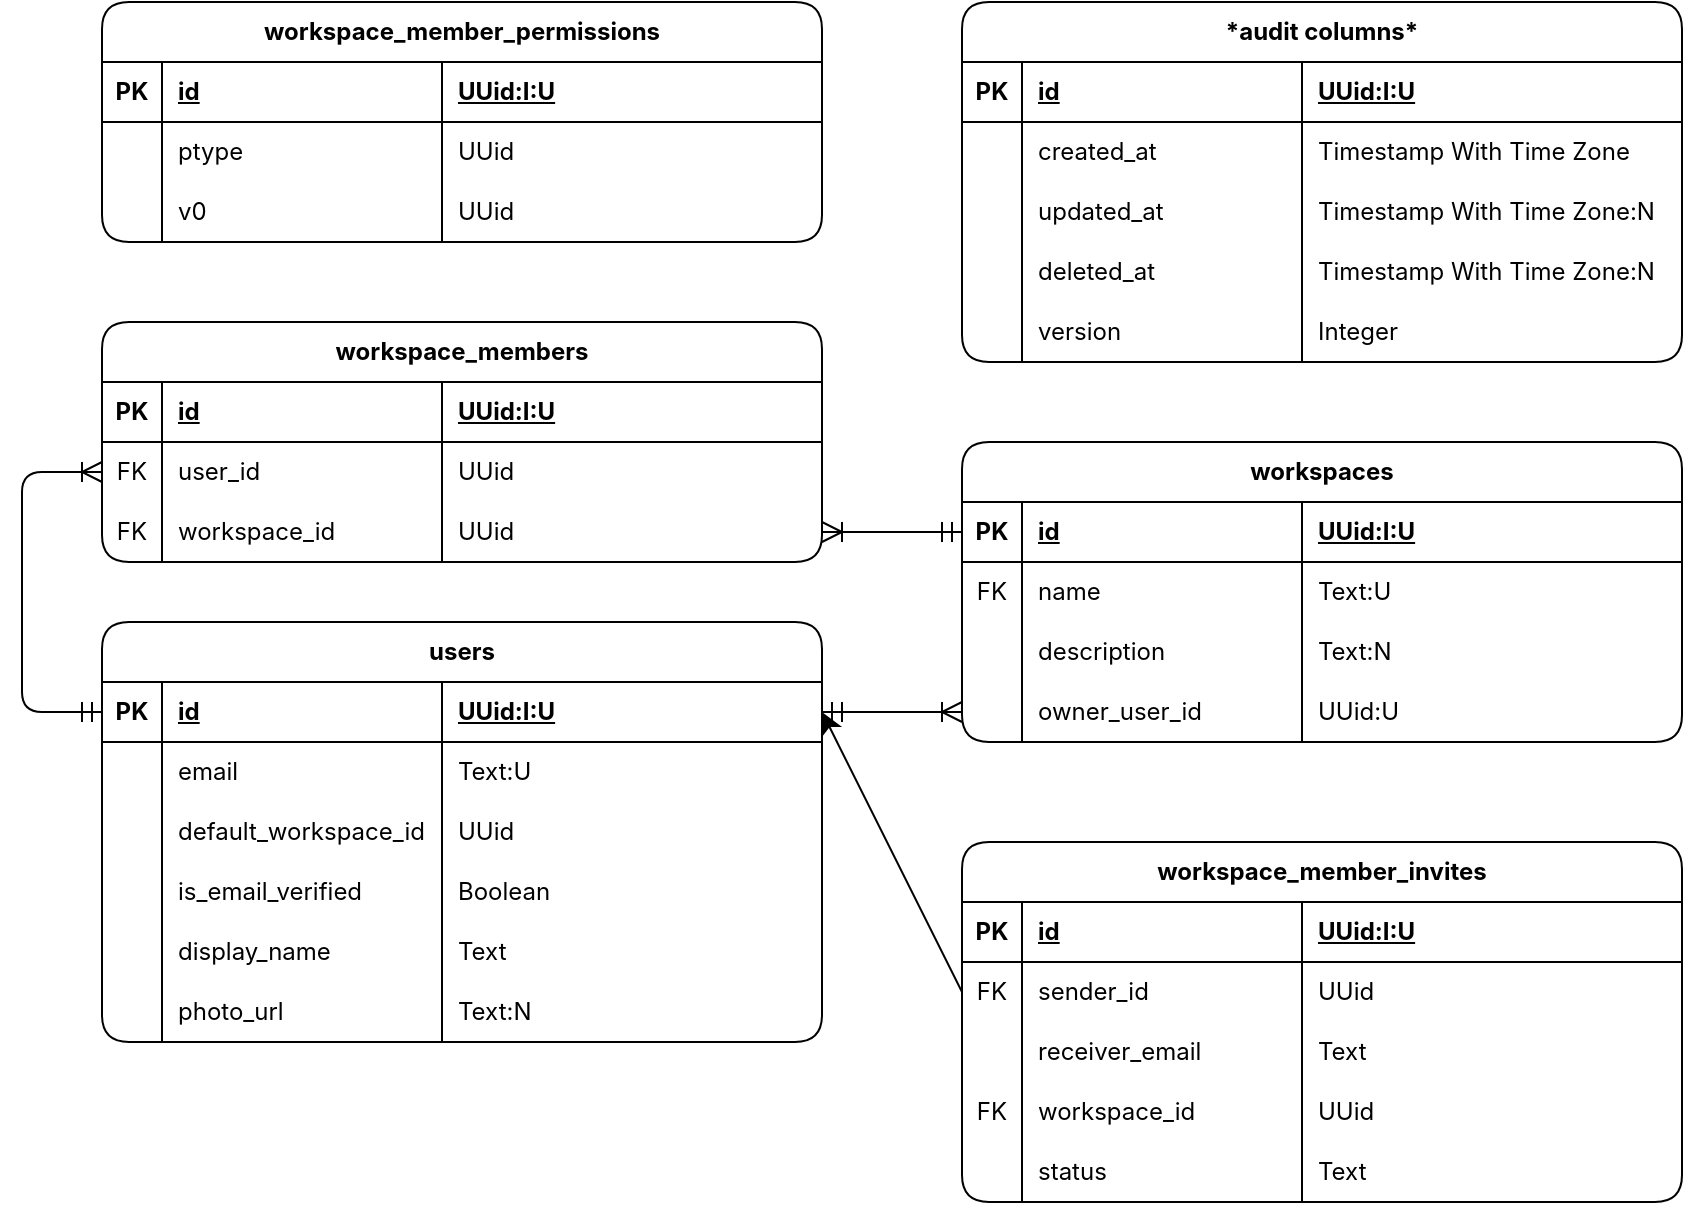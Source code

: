 <mxfile version="22.0.2" type="device">
  <diagram id="R2lEEEUBdFMjLlhIrx00" name="Page-1">
    <mxGraphModel dx="780" dy="512" grid="1" gridSize="10" guides="1" tooltips="1" connect="1" arrows="0" fold="1" page="1" pageScale="1" pageWidth="1169" pageHeight="827" background="none" math="0" shadow="0" extFonts="Permanent Marker^https://fonts.googleapis.com/css?family=Permanent+Marker">
      <root>
        <object label="" id="0">
          <mxCell />
        </object>
        <mxCell id="1" parent="0" />
        <mxCell id="-N6aTKsf7TU79jUoc55K-195" value="&lt;b style=&quot;font-size: 12px;&quot;&gt;workspaces&lt;/b&gt;" style="shape=table;startSize=30;container=1;collapsible=1;childLayout=tableLayout;fixedRows=1;rowLines=0;fontStyle=0;align=center;resizeLast=1;fontSize=12;fontFamily=Inter;html=1;whiteSpace=wrap;labelBorderColor=none;labelBackgroundColor=none;shadow=0;spacing=2;swimlaneFillColor=none;rounded=1;swimlaneLine=1;fillColor=none;strokeColor=default;fontSource=https%3A%2F%2Ffonts.googleapis.com%2Fcss%3Ffamily%3DInter;" parent="1" vertex="1">
          <mxGeometry x="600" y="240" width="360" height="150" as="geometry" />
        </mxCell>
        <mxCell id="-N6aTKsf7TU79jUoc55K-196" value="" style="shape=tableRow;horizontal=0;startSize=0;swimlaneHead=0;swimlaneBody=0;fillColor=none;collapsible=0;dropTarget=0;points=[[0,0.5],[1,0.5]];portConstraint=eastwest;top=0;left=0;right=0;bottom=1;fontSize=12;fontFamily=Inter;html=1;whiteSpace=wrap;labelBorderColor=none;labelBackgroundColor=none;swimlaneFillColor=default;shadow=0;swimlaneLine=1;rounded=1;strokeColor=default;fontSource=https%3A%2F%2Ffonts.googleapis.com%2Fcss%3Ffamily%3DInter;" parent="-N6aTKsf7TU79jUoc55K-195" vertex="1">
          <mxGeometry y="30" width="360" height="30" as="geometry" />
        </mxCell>
        <mxCell id="-N6aTKsf7TU79jUoc55K-197" value="PK" style="shape=partialRectangle;connectable=0;fillColor=none;top=0;left=0;bottom=0;right=0;fontStyle=1;overflow=hidden;fontSize=12;fontFamily=Inter;html=1;whiteSpace=wrap;labelBorderColor=none;labelBackgroundColor=none;swimlaneFillColor=default;shadow=0;swimlaneLine=1;rounded=1;strokeColor=default;fontSource=https%3A%2F%2Ffonts.googleapis.com%2Fcss%3Ffamily%3DInter;" parent="-N6aTKsf7TU79jUoc55K-196" vertex="1">
          <mxGeometry width="30" height="30" as="geometry">
            <mxRectangle width="30" height="30" as="alternateBounds" />
          </mxGeometry>
        </mxCell>
        <mxCell id="-N6aTKsf7TU79jUoc55K-198" value="id" style="shape=partialRectangle;connectable=0;fillColor=none;top=0;left=0;bottom=0;right=0;align=left;spacingLeft=6;fontStyle=5;overflow=hidden;fontSize=12;fontFamily=Inter;html=1;whiteSpace=wrap;labelBorderColor=none;labelBackgroundColor=none;swimlaneFillColor=default;shadow=0;swimlaneLine=1;rounded=1;strokeColor=default;fontSource=https%3A%2F%2Ffonts.googleapis.com%2Fcss%3Ffamily%3DInter;" parent="-N6aTKsf7TU79jUoc55K-196" vertex="1">
          <mxGeometry x="30" width="140" height="30" as="geometry">
            <mxRectangle width="140" height="30" as="alternateBounds" />
          </mxGeometry>
        </mxCell>
        <mxCell id="-N6aTKsf7TU79jUoc55K-199" value="UUid:I:U" style="shape=partialRectangle;connectable=0;fillColor=none;top=0;left=0;bottom=0;right=0;align=left;spacingLeft=6;fontStyle=5;overflow=hidden;fontSize=12;fontFamily=Inter;html=1;whiteSpace=wrap;labelBorderColor=none;labelBackgroundColor=none;swimlaneFillColor=default;shadow=0;swimlaneLine=1;rounded=1;strokeColor=default;fontSource=https%3A%2F%2Ffonts.googleapis.com%2Fcss%3Ffamily%3DInter;" parent="-N6aTKsf7TU79jUoc55K-196" vertex="1">
          <mxGeometry x="170" width="190" height="30" as="geometry">
            <mxRectangle width="190" height="30" as="alternateBounds" />
          </mxGeometry>
        </mxCell>
        <mxCell id="-N6aTKsf7TU79jUoc55K-200" value="" style="shape=tableRow;horizontal=0;startSize=0;swimlaneHead=0;swimlaneBody=0;fillColor=none;collapsible=0;dropTarget=0;points=[[0,0.5],[1,0.5]];portConstraint=eastwest;top=0;left=0;right=0;bottom=0;fontSize=12;fontFamily=Inter;html=1;whiteSpace=wrap;labelBorderColor=none;labelBackgroundColor=none;swimlaneFillColor=default;shadow=0;swimlaneLine=1;rounded=1;strokeColor=default;fontSource=https%3A%2F%2Ffonts.googleapis.com%2Fcss%3Ffamily%3DInter;" parent="-N6aTKsf7TU79jUoc55K-195" vertex="1">
          <mxGeometry y="60" width="360" height="30" as="geometry" />
        </mxCell>
        <mxCell id="-N6aTKsf7TU79jUoc55K-201" value="FK" style="shape=partialRectangle;connectable=0;fillColor=none;top=0;left=0;bottom=0;right=0;editable=1;overflow=hidden;fontSize=12;fontFamily=Inter;html=1;whiteSpace=wrap;labelBorderColor=none;labelBackgroundColor=none;swimlaneFillColor=default;shadow=0;swimlaneLine=1;rounded=1;strokeColor=default;fontSource=https%3A%2F%2Ffonts.googleapis.com%2Fcss%3Ffamily%3DInter;" parent="-N6aTKsf7TU79jUoc55K-200" vertex="1">
          <mxGeometry width="30" height="30" as="geometry">
            <mxRectangle width="30" height="30" as="alternateBounds" />
          </mxGeometry>
        </mxCell>
        <mxCell id="-N6aTKsf7TU79jUoc55K-202" value="name" style="shape=partialRectangle;connectable=0;fillColor=none;top=0;left=0;bottom=0;right=0;align=left;spacingLeft=6;overflow=hidden;fontSize=12;fontFamily=Inter;html=1;whiteSpace=wrap;labelBorderColor=none;labelBackgroundColor=none;swimlaneFillColor=default;shadow=0;swimlaneLine=1;rounded=1;strokeColor=default;fontSource=https%3A%2F%2Ffonts.googleapis.com%2Fcss%3Ffamily%3DInter;" parent="-N6aTKsf7TU79jUoc55K-200" vertex="1">
          <mxGeometry x="30" width="140" height="30" as="geometry">
            <mxRectangle width="140" height="30" as="alternateBounds" />
          </mxGeometry>
        </mxCell>
        <mxCell id="-N6aTKsf7TU79jUoc55K-203" value="Text:U" style="shape=partialRectangle;connectable=0;fillColor=none;top=0;left=0;bottom=0;right=0;align=left;spacingLeft=6;overflow=hidden;fontSize=12;fontFamily=Inter;html=1;whiteSpace=wrap;labelBorderColor=none;labelBackgroundColor=none;swimlaneFillColor=default;shadow=0;swimlaneLine=1;rounded=1;strokeColor=default;fontSource=https%3A%2F%2Ffonts.googleapis.com%2Fcss%3Ffamily%3DInter;" parent="-N6aTKsf7TU79jUoc55K-200" vertex="1">
          <mxGeometry x="170" width="190" height="30" as="geometry">
            <mxRectangle width="190" height="30" as="alternateBounds" />
          </mxGeometry>
        </mxCell>
        <mxCell id="51jH7o4jqNyW6PgkhC1y-119" style="shape=tableRow;horizontal=0;startSize=0;swimlaneHead=0;swimlaneBody=0;fillColor=none;collapsible=0;dropTarget=0;points=[[0,0.5],[1,0.5]];portConstraint=eastwest;top=0;left=0;right=0;bottom=0;fontSize=12;fontFamily=Inter;html=1;whiteSpace=wrap;labelBorderColor=none;labelBackgroundColor=none;swimlaneFillColor=default;shadow=0;swimlaneLine=1;rounded=1;strokeColor=default;fontSource=https%3A%2F%2Ffonts.googleapis.com%2Fcss%3Ffamily%3DInter;" parent="-N6aTKsf7TU79jUoc55K-195" vertex="1">
          <mxGeometry y="90" width="360" height="30" as="geometry" />
        </mxCell>
        <mxCell id="51jH7o4jqNyW6PgkhC1y-120" style="shape=partialRectangle;connectable=0;fillColor=none;top=0;left=0;bottom=0;right=0;editable=1;overflow=hidden;fontSize=12;fontFamily=Inter;html=1;whiteSpace=wrap;labelBorderColor=none;labelBackgroundColor=none;swimlaneFillColor=default;shadow=0;swimlaneLine=1;rounded=1;strokeColor=default;fontSource=https%3A%2F%2Ffonts.googleapis.com%2Fcss%3Ffamily%3DInter;" parent="51jH7o4jqNyW6PgkhC1y-119" vertex="1">
          <mxGeometry width="30" height="30" as="geometry">
            <mxRectangle width="30" height="30" as="alternateBounds" />
          </mxGeometry>
        </mxCell>
        <mxCell id="51jH7o4jqNyW6PgkhC1y-121" value="description" style="shape=partialRectangle;connectable=0;fillColor=none;top=0;left=0;bottom=0;right=0;align=left;spacingLeft=6;overflow=hidden;fontSize=12;fontFamily=Inter;html=1;whiteSpace=wrap;labelBorderColor=none;labelBackgroundColor=none;swimlaneFillColor=default;shadow=0;swimlaneLine=1;rounded=1;strokeColor=default;fontSource=https%3A%2F%2Ffonts.googleapis.com%2Fcss%3Ffamily%3DInter;" parent="51jH7o4jqNyW6PgkhC1y-119" vertex="1">
          <mxGeometry x="30" width="140" height="30" as="geometry">
            <mxRectangle width="140" height="30" as="alternateBounds" />
          </mxGeometry>
        </mxCell>
        <mxCell id="51jH7o4jqNyW6PgkhC1y-122" value="Text:N" style="shape=partialRectangle;connectable=0;fillColor=none;top=0;left=0;bottom=0;right=0;align=left;spacingLeft=6;overflow=hidden;fontSize=12;fontFamily=Inter;html=1;whiteSpace=wrap;labelBorderColor=none;labelBackgroundColor=none;swimlaneFillColor=default;shadow=0;swimlaneLine=1;rounded=1;strokeColor=default;fontSource=https%3A%2F%2Ffonts.googleapis.com%2Fcss%3Ffamily%3DInter;" parent="51jH7o4jqNyW6PgkhC1y-119" vertex="1">
          <mxGeometry x="170" width="190" height="30" as="geometry">
            <mxRectangle width="190" height="30" as="alternateBounds" />
          </mxGeometry>
        </mxCell>
        <mxCell id="-N6aTKsf7TU79jUoc55K-208" value="" style="shape=tableRow;horizontal=0;startSize=0;swimlaneHead=0;swimlaneBody=0;fillColor=none;collapsible=0;dropTarget=0;points=[[0,0.5],[1,0.5]];portConstraint=eastwest;top=0;left=0;right=0;bottom=0;fontSize=12;fontFamily=Inter;html=1;whiteSpace=wrap;labelBorderColor=none;labelBackgroundColor=none;swimlaneFillColor=default;shadow=0;swimlaneLine=1;rounded=1;strokeColor=default;fontSource=https%3A%2F%2Ffonts.googleapis.com%2Fcss%3Ffamily%3DInter;" parent="-N6aTKsf7TU79jUoc55K-195" vertex="1">
          <mxGeometry y="120" width="360" height="30" as="geometry" />
        </mxCell>
        <mxCell id="-N6aTKsf7TU79jUoc55K-209" value="" style="shape=partialRectangle;connectable=0;fillColor=none;top=0;left=0;bottom=0;right=0;editable=1;overflow=hidden;fontSize=12;fontFamily=Inter;html=1;whiteSpace=wrap;labelBorderColor=none;labelBackgroundColor=none;swimlaneFillColor=default;shadow=0;swimlaneLine=1;rounded=1;strokeColor=default;fontSource=https%3A%2F%2Ffonts.googleapis.com%2Fcss%3Ffamily%3DInter;" parent="-N6aTKsf7TU79jUoc55K-208" vertex="1">
          <mxGeometry width="30" height="30" as="geometry">
            <mxRectangle width="30" height="30" as="alternateBounds" />
          </mxGeometry>
        </mxCell>
        <mxCell id="-N6aTKsf7TU79jUoc55K-210" value="owner_user_id" style="shape=partialRectangle;connectable=0;fillColor=none;top=0;left=0;bottom=0;right=0;align=left;spacingLeft=6;overflow=hidden;fontSize=12;fontFamily=Inter;html=1;whiteSpace=wrap;labelBorderColor=none;labelBackgroundColor=none;swimlaneFillColor=default;shadow=0;swimlaneLine=1;rounded=1;strokeColor=default;fontSource=https%3A%2F%2Ffonts.googleapis.com%2Fcss%3Ffamily%3DInter;" parent="-N6aTKsf7TU79jUoc55K-208" vertex="1">
          <mxGeometry x="30" width="140" height="30" as="geometry">
            <mxRectangle width="140" height="30" as="alternateBounds" />
          </mxGeometry>
        </mxCell>
        <mxCell id="-N6aTKsf7TU79jUoc55K-211" value="UUid:U" style="shape=partialRectangle;connectable=0;fillColor=none;top=0;left=0;bottom=0;right=0;align=left;spacingLeft=6;overflow=hidden;fontSize=12;fontFamily=Inter;html=1;whiteSpace=wrap;labelBorderColor=none;labelBackgroundColor=none;swimlaneFillColor=default;shadow=0;swimlaneLine=1;rounded=1;strokeColor=default;fontSource=https%3A%2F%2Ffonts.googleapis.com%2Fcss%3Ffamily%3DInter;" parent="-N6aTKsf7TU79jUoc55K-208" vertex="1">
          <mxGeometry x="170" width="190" height="30" as="geometry">
            <mxRectangle width="190" height="30" as="alternateBounds" />
          </mxGeometry>
        </mxCell>
        <mxCell id="-N6aTKsf7TU79jUoc55K-236" style="edgeStyle=orthogonalEdgeStyle;orthogonalLoop=1;jettySize=auto;html=1;exitX=0;exitY=0.5;exitDx=0;exitDy=0;entryX=1;entryY=0.5;entryDx=0;entryDy=0;fontSize=12;startSize=8;endSize=8;endArrow=ERmandOne;endFill=0;startArrow=ERoneToMany;startFill=0;rounded=1;fillColor=none;strokeColor=default;fontFamily=Inter;fontSource=https%3A%2F%2Ffonts.googleapis.com%2Fcss%3Ffamily%3DInter;" parent="1" source="-N6aTKsf7TU79jUoc55K-208" target="FvLsASafLwz7mxt2faE--23" edge="1">
          <mxGeometry relative="1" as="geometry">
            <mxPoint x="530" y="375" as="targetPoint" />
          </mxGeometry>
        </mxCell>
        <mxCell id="51jH7o4jqNyW6PgkhC1y-57" value="&lt;b style=&quot;font-size: 12px;&quot;&gt;workspace_members&lt;/b&gt;" style="shape=table;startSize=30;container=1;collapsible=1;childLayout=tableLayout;fixedRows=1;rowLines=0;fontStyle=0;align=center;resizeLast=1;fontSize=12;fontFamily=Inter;html=1;whiteSpace=wrap;labelBorderColor=none;labelBackgroundColor=none;shadow=0;spacing=2;swimlaneFillColor=none;rounded=1;swimlaneLine=1;fillColor=none;strokeColor=default;fontSource=https%3A%2F%2Ffonts.googleapis.com%2Fcss%3Ffamily%3DInter;" parent="1" vertex="1">
          <mxGeometry x="170" y="180" width="360" height="120" as="geometry" />
        </mxCell>
        <mxCell id="51jH7o4jqNyW6PgkhC1y-58" value="" style="shape=tableRow;horizontal=0;startSize=0;swimlaneHead=0;swimlaneBody=0;fillColor=none;collapsible=0;dropTarget=0;points=[[0,0.5],[1,0.5]];portConstraint=eastwest;top=0;left=0;right=0;bottom=1;fontSize=12;fontFamily=Inter;html=1;whiteSpace=wrap;labelBorderColor=none;labelBackgroundColor=none;swimlaneFillColor=default;shadow=0;swimlaneLine=1;rounded=1;strokeColor=default;fontSource=https%3A%2F%2Ffonts.googleapis.com%2Fcss%3Ffamily%3DInter;" parent="51jH7o4jqNyW6PgkhC1y-57" vertex="1">
          <mxGeometry y="30" width="360" height="30" as="geometry" />
        </mxCell>
        <mxCell id="51jH7o4jqNyW6PgkhC1y-59" value="PK" style="shape=partialRectangle;connectable=0;fillColor=none;top=0;left=0;bottom=0;right=0;fontStyle=1;overflow=hidden;fontSize=12;fontFamily=Inter;html=1;whiteSpace=wrap;labelBorderColor=none;labelBackgroundColor=none;swimlaneFillColor=default;shadow=0;swimlaneLine=1;rounded=1;strokeColor=default;fontSource=https%3A%2F%2Ffonts.googleapis.com%2Fcss%3Ffamily%3DInter;" parent="51jH7o4jqNyW6PgkhC1y-58" vertex="1">
          <mxGeometry width="30" height="30" as="geometry">
            <mxRectangle width="30" height="30" as="alternateBounds" />
          </mxGeometry>
        </mxCell>
        <mxCell id="51jH7o4jqNyW6PgkhC1y-60" value="id" style="shape=partialRectangle;connectable=0;fillColor=none;top=0;left=0;bottom=0;right=0;align=left;spacingLeft=6;fontStyle=5;overflow=hidden;fontSize=12;fontFamily=Inter;html=1;whiteSpace=wrap;labelBorderColor=none;labelBackgroundColor=none;swimlaneFillColor=default;shadow=0;swimlaneLine=1;rounded=1;strokeColor=default;fontSource=https%3A%2F%2Ffonts.googleapis.com%2Fcss%3Ffamily%3DInter;" parent="51jH7o4jqNyW6PgkhC1y-58" vertex="1">
          <mxGeometry x="30" width="140" height="30" as="geometry">
            <mxRectangle width="140" height="30" as="alternateBounds" />
          </mxGeometry>
        </mxCell>
        <mxCell id="51jH7o4jqNyW6PgkhC1y-61" value="UUid:I:U" style="shape=partialRectangle;connectable=0;fillColor=none;top=0;left=0;bottom=0;right=0;align=left;spacingLeft=6;fontStyle=5;overflow=hidden;fontSize=12;fontFamily=Inter;html=1;whiteSpace=wrap;labelBorderColor=none;labelBackgroundColor=none;swimlaneFillColor=default;shadow=0;swimlaneLine=1;rounded=1;strokeColor=default;fontSource=https%3A%2F%2Ffonts.googleapis.com%2Fcss%3Ffamily%3DInter;" parent="51jH7o4jqNyW6PgkhC1y-58" vertex="1">
          <mxGeometry x="170" width="190" height="30" as="geometry">
            <mxRectangle width="190" height="30" as="alternateBounds" />
          </mxGeometry>
        </mxCell>
        <mxCell id="51jH7o4jqNyW6PgkhC1y-62" value="" style="shape=tableRow;horizontal=0;startSize=0;swimlaneHead=0;swimlaneBody=0;fillColor=none;collapsible=0;dropTarget=0;points=[[0,0.5],[1,0.5]];portConstraint=eastwest;top=0;left=0;right=0;bottom=0;fontSize=12;fontFamily=Inter;html=1;whiteSpace=wrap;labelBorderColor=none;labelBackgroundColor=none;swimlaneFillColor=default;shadow=0;swimlaneLine=1;rounded=1;strokeColor=default;fontSource=https%3A%2F%2Ffonts.googleapis.com%2Fcss%3Ffamily%3DInter;" parent="51jH7o4jqNyW6PgkhC1y-57" vertex="1">
          <mxGeometry y="60" width="360" height="30" as="geometry" />
        </mxCell>
        <mxCell id="51jH7o4jqNyW6PgkhC1y-63" value="FK" style="shape=partialRectangle;connectable=0;fillColor=none;top=0;left=0;bottom=0;right=0;editable=1;overflow=hidden;fontSize=12;fontFamily=Inter;html=1;whiteSpace=wrap;labelBorderColor=none;labelBackgroundColor=none;swimlaneFillColor=default;shadow=0;swimlaneLine=1;rounded=1;strokeColor=default;fontSource=https%3A%2F%2Ffonts.googleapis.com%2Fcss%3Ffamily%3DInter;" parent="51jH7o4jqNyW6PgkhC1y-62" vertex="1">
          <mxGeometry width="30" height="30" as="geometry">
            <mxRectangle width="30" height="30" as="alternateBounds" />
          </mxGeometry>
        </mxCell>
        <mxCell id="51jH7o4jqNyW6PgkhC1y-64" value="user_id" style="shape=partialRectangle;connectable=0;fillColor=none;top=0;left=0;bottom=0;right=0;align=left;spacingLeft=6;overflow=hidden;fontSize=12;fontFamily=Inter;html=1;whiteSpace=wrap;labelBorderColor=none;labelBackgroundColor=none;swimlaneFillColor=default;shadow=0;swimlaneLine=1;rounded=1;strokeColor=default;fontSource=https%3A%2F%2Ffonts.googleapis.com%2Fcss%3Ffamily%3DInter;" parent="51jH7o4jqNyW6PgkhC1y-62" vertex="1">
          <mxGeometry x="30" width="140" height="30" as="geometry">
            <mxRectangle width="140" height="30" as="alternateBounds" />
          </mxGeometry>
        </mxCell>
        <mxCell id="51jH7o4jqNyW6PgkhC1y-65" value="UUid" style="shape=partialRectangle;connectable=0;fillColor=none;top=0;left=0;bottom=0;right=0;align=left;spacingLeft=6;overflow=hidden;fontSize=12;fontFamily=Inter;html=1;whiteSpace=wrap;labelBorderColor=none;labelBackgroundColor=none;swimlaneFillColor=default;shadow=0;swimlaneLine=1;rounded=1;strokeColor=default;fontSource=https%3A%2F%2Ffonts.googleapis.com%2Fcss%3Ffamily%3DInter;" parent="51jH7o4jqNyW6PgkhC1y-62" vertex="1">
          <mxGeometry x="170" width="190" height="30" as="geometry">
            <mxRectangle width="190" height="30" as="alternateBounds" />
          </mxGeometry>
        </mxCell>
        <mxCell id="51jH7o4jqNyW6PgkhC1y-66" value="" style="shape=tableRow;horizontal=0;startSize=0;swimlaneHead=0;swimlaneBody=0;fillColor=none;collapsible=0;dropTarget=0;points=[[0,0.5],[1,0.5]];portConstraint=eastwest;top=0;left=0;right=0;bottom=0;fontSize=12;fontFamily=Inter;html=1;whiteSpace=wrap;labelBorderColor=none;labelBackgroundColor=none;swimlaneFillColor=default;shadow=0;swimlaneLine=1;rounded=1;strokeColor=default;fontSource=https%3A%2F%2Ffonts.googleapis.com%2Fcss%3Ffamily%3DInter;" parent="51jH7o4jqNyW6PgkhC1y-57" vertex="1">
          <mxGeometry y="90" width="360" height="30" as="geometry" />
        </mxCell>
        <mxCell id="51jH7o4jqNyW6PgkhC1y-67" value="FK" style="shape=partialRectangle;connectable=0;fillColor=none;top=0;left=0;bottom=0;right=0;editable=1;overflow=hidden;fontSize=12;fontFamily=Inter;html=1;whiteSpace=wrap;labelBorderColor=none;labelBackgroundColor=none;swimlaneFillColor=default;shadow=0;swimlaneLine=1;rounded=1;strokeColor=default;fontSource=https%3A%2F%2Ffonts.googleapis.com%2Fcss%3Ffamily%3DInter;" parent="51jH7o4jqNyW6PgkhC1y-66" vertex="1">
          <mxGeometry width="30" height="30" as="geometry">
            <mxRectangle width="30" height="30" as="alternateBounds" />
          </mxGeometry>
        </mxCell>
        <mxCell id="51jH7o4jqNyW6PgkhC1y-68" value="workspace_id" style="shape=partialRectangle;connectable=0;fillColor=none;top=0;left=0;bottom=0;right=0;align=left;spacingLeft=6;overflow=hidden;fontSize=12;fontFamily=Inter;html=1;whiteSpace=wrap;labelBorderColor=none;labelBackgroundColor=none;swimlaneFillColor=default;shadow=0;swimlaneLine=1;rounded=1;strokeColor=default;fontSource=https%3A%2F%2Ffonts.googleapis.com%2Fcss%3Ffamily%3DInter;" parent="51jH7o4jqNyW6PgkhC1y-66" vertex="1">
          <mxGeometry x="30" width="140" height="30" as="geometry">
            <mxRectangle width="140" height="30" as="alternateBounds" />
          </mxGeometry>
        </mxCell>
        <mxCell id="51jH7o4jqNyW6PgkhC1y-69" value="UUid" style="shape=partialRectangle;connectable=0;fillColor=none;top=0;left=0;bottom=0;right=0;align=left;spacingLeft=6;overflow=hidden;fontSize=12;fontFamily=Inter;html=1;whiteSpace=wrap;labelBorderColor=none;labelBackgroundColor=none;swimlaneFillColor=default;shadow=0;swimlaneLine=1;rounded=1;strokeColor=default;fontSource=https%3A%2F%2Ffonts.googleapis.com%2Fcss%3Ffamily%3DInter;" parent="51jH7o4jqNyW6PgkhC1y-66" vertex="1">
          <mxGeometry x="170" width="190" height="30" as="geometry">
            <mxRectangle width="190" height="30" as="alternateBounds" />
          </mxGeometry>
        </mxCell>
        <mxCell id="fr_swlEQUAIcq_gQDYVF-21" style="edgeStyle=elbowEdgeStyle;rounded=1;orthogonalLoop=1;jettySize=auto;html=1;exitX=0;exitY=0.5;exitDx=0;exitDy=0;entryX=0;entryY=0.5;entryDx=0;entryDy=0;fontSize=12;startSize=8;endSize=8;elbow=vertical;endArrow=ERoneToMany;endFill=0;startArrow=ERmandOne;startFill=0;" parent="1" source="FvLsASafLwz7mxt2faE--23" target="51jH7o4jqNyW6PgkhC1y-62" edge="1">
          <mxGeometry relative="1" as="geometry">
            <Array as="points">
              <mxPoint x="130" y="340" />
            </Array>
            <mxPoint x="170" y="375" as="sourcePoint" />
          </mxGeometry>
        </mxCell>
        <mxCell id="fr_swlEQUAIcq_gQDYVF-22" style="edgeStyle=orthogonalEdgeStyle;rounded=1;orthogonalLoop=1;jettySize=auto;html=1;exitX=0;exitY=0.5;exitDx=0;exitDy=0;entryX=1;entryY=0.5;entryDx=0;entryDy=0;fontSize=12;startSize=8;endSize=8;endArrow=ERoneToMany;endFill=0;startArrow=ERmandOne;startFill=0;" parent="1" source="-N6aTKsf7TU79jUoc55K-196" target="51jH7o4jqNyW6PgkhC1y-66" edge="1">
          <mxGeometry relative="1" as="geometry" />
        </mxCell>
        <mxCell id="fr_swlEQUAIcq_gQDYVF-23" value="&lt;b style=&quot;font-size: 12px;&quot;&gt;workspace_member_permissions&lt;/b&gt;" style="shape=table;startSize=30;container=1;collapsible=1;childLayout=tableLayout;fixedRows=1;rowLines=0;fontStyle=0;align=center;resizeLast=1;fontSize=12;fontFamily=Inter;html=1;whiteSpace=wrap;labelBorderColor=none;labelBackgroundColor=none;shadow=0;spacing=2;swimlaneFillColor=none;rounded=1;swimlaneLine=1;fillColor=none;strokeColor=default;fontSource=https%3A%2F%2Ffonts.googleapis.com%2Fcss%3Ffamily%3DInter;" parent="1" vertex="1">
          <mxGeometry x="170" y="20" width="360" height="120" as="geometry" />
        </mxCell>
        <mxCell id="fr_swlEQUAIcq_gQDYVF-24" value="" style="shape=tableRow;horizontal=0;startSize=0;swimlaneHead=0;swimlaneBody=0;fillColor=none;collapsible=0;dropTarget=0;points=[[0,0.5],[1,0.5]];portConstraint=eastwest;top=0;left=0;right=0;bottom=1;fontSize=12;fontFamily=Inter;html=1;whiteSpace=wrap;labelBorderColor=none;labelBackgroundColor=none;swimlaneFillColor=default;shadow=0;swimlaneLine=1;rounded=1;strokeColor=default;fontSource=https%3A%2F%2Ffonts.googleapis.com%2Fcss%3Ffamily%3DInter;" parent="fr_swlEQUAIcq_gQDYVF-23" vertex="1">
          <mxGeometry y="30" width="360" height="30" as="geometry" />
        </mxCell>
        <mxCell id="fr_swlEQUAIcq_gQDYVF-25" value="PK" style="shape=partialRectangle;connectable=0;fillColor=none;top=0;left=0;bottom=0;right=0;fontStyle=1;overflow=hidden;fontSize=12;fontFamily=Inter;html=1;whiteSpace=wrap;labelBorderColor=none;labelBackgroundColor=none;swimlaneFillColor=default;shadow=0;swimlaneLine=1;rounded=1;strokeColor=default;fontSource=https%3A%2F%2Ffonts.googleapis.com%2Fcss%3Ffamily%3DInter;" parent="fr_swlEQUAIcq_gQDYVF-24" vertex="1">
          <mxGeometry width="30" height="30" as="geometry">
            <mxRectangle width="30" height="30" as="alternateBounds" />
          </mxGeometry>
        </mxCell>
        <mxCell id="fr_swlEQUAIcq_gQDYVF-26" value="id" style="shape=partialRectangle;connectable=0;fillColor=none;top=0;left=0;bottom=0;right=0;align=left;spacingLeft=6;fontStyle=5;overflow=hidden;fontSize=12;fontFamily=Inter;html=1;whiteSpace=wrap;labelBorderColor=none;labelBackgroundColor=none;swimlaneFillColor=default;shadow=0;swimlaneLine=1;rounded=1;strokeColor=default;fontSource=https%3A%2F%2Ffonts.googleapis.com%2Fcss%3Ffamily%3DInter;" parent="fr_swlEQUAIcq_gQDYVF-24" vertex="1">
          <mxGeometry x="30" width="140" height="30" as="geometry">
            <mxRectangle width="140" height="30" as="alternateBounds" />
          </mxGeometry>
        </mxCell>
        <mxCell id="fr_swlEQUAIcq_gQDYVF-27" value="UUid:I:U" style="shape=partialRectangle;connectable=0;fillColor=none;top=0;left=0;bottom=0;right=0;align=left;spacingLeft=6;fontStyle=5;overflow=hidden;fontSize=12;fontFamily=Inter;html=1;whiteSpace=wrap;labelBorderColor=none;labelBackgroundColor=none;swimlaneFillColor=default;shadow=0;swimlaneLine=1;rounded=1;strokeColor=default;fontSource=https%3A%2F%2Ffonts.googleapis.com%2Fcss%3Ffamily%3DInter;" parent="fr_swlEQUAIcq_gQDYVF-24" vertex="1">
          <mxGeometry x="170" width="190" height="30" as="geometry">
            <mxRectangle width="190" height="30" as="alternateBounds" />
          </mxGeometry>
        </mxCell>
        <mxCell id="fr_swlEQUAIcq_gQDYVF-28" value="" style="shape=tableRow;horizontal=0;startSize=0;swimlaneHead=0;swimlaneBody=0;fillColor=none;collapsible=0;dropTarget=0;points=[[0,0.5],[1,0.5]];portConstraint=eastwest;top=0;left=0;right=0;bottom=0;fontSize=12;fontFamily=Inter;html=1;whiteSpace=wrap;labelBorderColor=none;labelBackgroundColor=none;swimlaneFillColor=default;shadow=0;swimlaneLine=1;rounded=1;strokeColor=default;fontSource=https%3A%2F%2Ffonts.googleapis.com%2Fcss%3Ffamily%3DInter;" parent="fr_swlEQUAIcq_gQDYVF-23" vertex="1">
          <mxGeometry y="60" width="360" height="30" as="geometry" />
        </mxCell>
        <mxCell id="fr_swlEQUAIcq_gQDYVF-29" value="" style="shape=partialRectangle;connectable=0;fillColor=none;top=0;left=0;bottom=0;right=0;editable=1;overflow=hidden;fontSize=12;fontFamily=Inter;html=1;whiteSpace=wrap;labelBorderColor=none;labelBackgroundColor=none;swimlaneFillColor=default;shadow=0;swimlaneLine=1;rounded=1;strokeColor=default;fontSource=https%3A%2F%2Ffonts.googleapis.com%2Fcss%3Ffamily%3DInter;" parent="fr_swlEQUAIcq_gQDYVF-28" vertex="1">
          <mxGeometry width="30" height="30" as="geometry">
            <mxRectangle width="30" height="30" as="alternateBounds" />
          </mxGeometry>
        </mxCell>
        <mxCell id="fr_swlEQUAIcq_gQDYVF-30" value="ptype" style="shape=partialRectangle;connectable=0;fillColor=none;top=0;left=0;bottom=0;right=0;align=left;spacingLeft=6;overflow=hidden;fontSize=12;fontFamily=Inter;html=1;whiteSpace=wrap;labelBorderColor=none;labelBackgroundColor=none;swimlaneFillColor=default;shadow=0;swimlaneLine=1;rounded=1;strokeColor=default;fontSource=https%3A%2F%2Ffonts.googleapis.com%2Fcss%3Ffamily%3DInter;" parent="fr_swlEQUAIcq_gQDYVF-28" vertex="1">
          <mxGeometry x="30" width="140" height="30" as="geometry">
            <mxRectangle width="140" height="30" as="alternateBounds" />
          </mxGeometry>
        </mxCell>
        <mxCell id="fr_swlEQUAIcq_gQDYVF-31" value="UUid" style="shape=partialRectangle;connectable=0;fillColor=none;top=0;left=0;bottom=0;right=0;align=left;spacingLeft=6;overflow=hidden;fontSize=12;fontFamily=Inter;html=1;whiteSpace=wrap;labelBorderColor=none;labelBackgroundColor=none;swimlaneFillColor=default;shadow=0;swimlaneLine=1;rounded=1;strokeColor=default;fontSource=https%3A%2F%2Ffonts.googleapis.com%2Fcss%3Ffamily%3DInter;" parent="fr_swlEQUAIcq_gQDYVF-28" vertex="1">
          <mxGeometry x="170" width="190" height="30" as="geometry">
            <mxRectangle width="190" height="30" as="alternateBounds" />
          </mxGeometry>
        </mxCell>
        <mxCell id="fr_swlEQUAIcq_gQDYVF-32" value="" style="shape=tableRow;horizontal=0;startSize=0;swimlaneHead=0;swimlaneBody=0;fillColor=none;collapsible=0;dropTarget=0;points=[[0,0.5],[1,0.5]];portConstraint=eastwest;top=0;left=0;right=0;bottom=0;fontSize=12;fontFamily=Inter;html=1;whiteSpace=wrap;labelBorderColor=none;labelBackgroundColor=none;swimlaneFillColor=default;shadow=0;swimlaneLine=1;rounded=1;strokeColor=default;fontSource=https%3A%2F%2Ffonts.googleapis.com%2Fcss%3Ffamily%3DInter;" parent="fr_swlEQUAIcq_gQDYVF-23" vertex="1">
          <mxGeometry y="90" width="360" height="30" as="geometry" />
        </mxCell>
        <mxCell id="fr_swlEQUAIcq_gQDYVF-33" value="" style="shape=partialRectangle;connectable=0;fillColor=none;top=0;left=0;bottom=0;right=0;editable=1;overflow=hidden;fontSize=12;fontFamily=Inter;html=1;whiteSpace=wrap;labelBorderColor=none;labelBackgroundColor=none;swimlaneFillColor=default;shadow=0;swimlaneLine=1;rounded=1;strokeColor=default;fontSource=https%3A%2F%2Ffonts.googleapis.com%2Fcss%3Ffamily%3DInter;" parent="fr_swlEQUAIcq_gQDYVF-32" vertex="1">
          <mxGeometry width="30" height="30" as="geometry">
            <mxRectangle width="30" height="30" as="alternateBounds" />
          </mxGeometry>
        </mxCell>
        <mxCell id="fr_swlEQUAIcq_gQDYVF-34" value="v0" style="shape=partialRectangle;connectable=0;fillColor=none;top=0;left=0;bottom=0;right=0;align=left;spacingLeft=6;overflow=hidden;fontSize=12;fontFamily=Inter;html=1;whiteSpace=wrap;labelBorderColor=none;labelBackgroundColor=none;swimlaneFillColor=default;shadow=0;swimlaneLine=1;rounded=1;strokeColor=default;fontSource=https%3A%2F%2Ffonts.googleapis.com%2Fcss%3Ffamily%3DInter;" parent="fr_swlEQUAIcq_gQDYVF-32" vertex="1">
          <mxGeometry x="30" width="140" height="30" as="geometry">
            <mxRectangle width="140" height="30" as="alternateBounds" />
          </mxGeometry>
        </mxCell>
        <mxCell id="fr_swlEQUAIcq_gQDYVF-35" value="UUid" style="shape=partialRectangle;connectable=0;fillColor=none;top=0;left=0;bottom=0;right=0;align=left;spacingLeft=6;overflow=hidden;fontSize=12;fontFamily=Inter;html=1;whiteSpace=wrap;labelBorderColor=none;labelBackgroundColor=none;swimlaneFillColor=default;shadow=0;swimlaneLine=1;rounded=1;strokeColor=default;fontSource=https%3A%2F%2Ffonts.googleapis.com%2Fcss%3Ffamily%3DInter;" parent="fr_swlEQUAIcq_gQDYVF-32" vertex="1">
          <mxGeometry x="170" width="190" height="30" as="geometry">
            <mxRectangle width="190" height="30" as="alternateBounds" />
          </mxGeometry>
        </mxCell>
        <mxCell id="2" value="&lt;b&gt;*&lt;/b&gt;&lt;b style=&quot;border-color: var(--border-color);&quot;&gt;audit columns&lt;/b&gt;&lt;b&gt;*&lt;/b&gt;" style="shape=table;startSize=30;container=1;collapsible=1;childLayout=tableLayout;fixedRows=1;rowLines=0;fontStyle=0;align=center;resizeLast=1;fontSize=12;fontFamily=Inter;html=1;whiteSpace=wrap;labelBorderColor=none;labelBackgroundColor=none;shadow=0;spacing=2;swimlaneFillColor=none;rounded=1;swimlaneLine=1;fillColor=none;strokeColor=default;fontSource=https%3A%2F%2Ffonts.googleapis.com%2Fcss%3Ffamily%3DInter;" parent="1" vertex="1">
          <mxGeometry x="600" y="20" width="360" height="180" as="geometry" />
        </mxCell>
        <mxCell id="3" value="" style="shape=tableRow;horizontal=0;startSize=0;swimlaneHead=0;swimlaneBody=0;fillColor=none;collapsible=0;dropTarget=0;points=[[0,0.5],[1,0.5]];portConstraint=eastwest;top=0;left=0;right=0;bottom=1;fontSize=12;fontFamily=Inter;html=1;whiteSpace=wrap;labelBorderColor=none;labelBackgroundColor=none;swimlaneFillColor=default;shadow=0;swimlaneLine=1;rounded=1;strokeColor=default;fontSource=https%3A%2F%2Ffonts.googleapis.com%2Fcss%3Ffamily%3DInter;" parent="2" vertex="1">
          <mxGeometry y="30" width="360" height="30" as="geometry" />
        </mxCell>
        <mxCell id="4" value="PK" style="shape=partialRectangle;connectable=0;fillColor=none;top=0;left=0;bottom=0;right=0;fontStyle=1;overflow=hidden;fontSize=12;fontFamily=Inter;html=1;whiteSpace=wrap;labelBorderColor=none;labelBackgroundColor=none;swimlaneFillColor=default;shadow=0;swimlaneLine=1;rounded=1;strokeColor=default;fontSource=https%3A%2F%2Ffonts.googleapis.com%2Fcss%3Ffamily%3DInter;" parent="3" vertex="1">
          <mxGeometry width="30" height="30" as="geometry">
            <mxRectangle width="30" height="30" as="alternateBounds" />
          </mxGeometry>
        </mxCell>
        <mxCell id="5" value="id" style="shape=partialRectangle;connectable=0;fillColor=none;top=0;left=0;bottom=0;right=0;align=left;spacingLeft=6;fontStyle=5;overflow=hidden;fontSize=12;fontFamily=Inter;html=1;whiteSpace=wrap;labelBorderColor=none;labelBackgroundColor=none;swimlaneFillColor=default;shadow=0;swimlaneLine=1;rounded=1;strokeColor=default;fontSource=https%3A%2F%2Ffonts.googleapis.com%2Fcss%3Ffamily%3DInter;" parent="3" vertex="1">
          <mxGeometry x="30" width="140" height="30" as="geometry">
            <mxRectangle width="140" height="30" as="alternateBounds" />
          </mxGeometry>
        </mxCell>
        <mxCell id="6" value="UUid:I:U" style="shape=partialRectangle;connectable=0;fillColor=none;top=0;left=0;bottom=0;right=0;align=left;spacingLeft=6;fontStyle=5;overflow=hidden;fontSize=12;fontFamily=Inter;html=1;whiteSpace=wrap;labelBorderColor=none;labelBackgroundColor=none;swimlaneFillColor=default;shadow=0;swimlaneLine=1;rounded=1;strokeColor=default;fontSource=https%3A%2F%2Ffonts.googleapis.com%2Fcss%3Ffamily%3DInter;" parent="3" vertex="1">
          <mxGeometry x="170" width="190" height="30" as="geometry">
            <mxRectangle width="190" height="30" as="alternateBounds" />
          </mxGeometry>
        </mxCell>
        <mxCell id="7" value="" style="shape=tableRow;horizontal=0;startSize=0;swimlaneHead=0;swimlaneBody=0;fillColor=none;collapsible=0;dropTarget=0;points=[[0,0.5],[1,0.5]];portConstraint=eastwest;top=0;left=0;right=0;bottom=0;fontSize=12;fontFamily=Inter;html=1;whiteSpace=wrap;labelBorderColor=none;labelBackgroundColor=none;swimlaneFillColor=default;shadow=0;swimlaneLine=1;rounded=1;strokeColor=default;fontSource=https%3A%2F%2Ffonts.googleapis.com%2Fcss%3Ffamily%3DInter;" parent="2" vertex="1">
          <mxGeometry y="60" width="360" height="30" as="geometry" />
        </mxCell>
        <mxCell id="8" value="" style="shape=partialRectangle;connectable=0;fillColor=none;top=0;left=0;bottom=0;right=0;editable=1;overflow=hidden;fontSize=12;fontFamily=Inter;html=1;whiteSpace=wrap;labelBorderColor=none;labelBackgroundColor=none;swimlaneFillColor=default;shadow=0;swimlaneLine=1;rounded=1;strokeColor=default;fontSource=https%3A%2F%2Ffonts.googleapis.com%2Fcss%3Ffamily%3DInter;" parent="7" vertex="1">
          <mxGeometry width="30" height="30" as="geometry">
            <mxRectangle width="30" height="30" as="alternateBounds" />
          </mxGeometry>
        </mxCell>
        <mxCell id="9" value="created_at" style="shape=partialRectangle;connectable=0;fillColor=none;top=0;left=0;bottom=0;right=0;align=left;spacingLeft=6;overflow=hidden;fontSize=12;fontFamily=Inter;html=1;whiteSpace=wrap;labelBorderColor=none;labelBackgroundColor=none;swimlaneFillColor=default;shadow=0;swimlaneLine=1;rounded=1;strokeColor=default;fontSource=https%3A%2F%2Ffonts.googleapis.com%2Fcss%3Ffamily%3DInter;" parent="7" vertex="1">
          <mxGeometry x="30" width="140" height="30" as="geometry">
            <mxRectangle width="140" height="30" as="alternateBounds" />
          </mxGeometry>
        </mxCell>
        <mxCell id="10" value="Timestamp With Time Zone" style="shape=partialRectangle;connectable=0;fillColor=none;top=0;left=0;bottom=0;right=0;align=left;spacingLeft=6;overflow=hidden;fontSize=12;fontFamily=Inter;html=1;whiteSpace=wrap;labelBorderColor=none;labelBackgroundColor=none;swimlaneFillColor=default;shadow=0;swimlaneLine=1;rounded=1;strokeColor=default;fontSource=https%3A%2F%2Ffonts.googleapis.com%2Fcss%3Ffamily%3DInter;" parent="7" vertex="1">
          <mxGeometry x="170" width="190" height="30" as="geometry">
            <mxRectangle width="190" height="30" as="alternateBounds" />
          </mxGeometry>
        </mxCell>
        <mxCell id="11" value="" style="shape=tableRow;horizontal=0;startSize=0;swimlaneHead=0;swimlaneBody=0;fillColor=none;collapsible=0;dropTarget=0;points=[[0,0.5],[1,0.5]];portConstraint=eastwest;top=0;left=0;right=0;bottom=0;fontSize=12;fontFamily=Inter;html=1;whiteSpace=wrap;labelBorderColor=none;labelBackgroundColor=none;swimlaneFillColor=default;shadow=0;swimlaneLine=1;rounded=1;strokeColor=default;fontSource=https%3A%2F%2Ffonts.googleapis.com%2Fcss%3Ffamily%3DInter;" parent="2" vertex="1">
          <mxGeometry y="90" width="360" height="30" as="geometry" />
        </mxCell>
        <mxCell id="12" value="" style="shape=partialRectangle;connectable=0;fillColor=none;top=0;left=0;bottom=0;right=0;editable=1;overflow=hidden;fontSize=12;fontFamily=Inter;html=1;whiteSpace=wrap;labelBorderColor=none;labelBackgroundColor=none;swimlaneFillColor=default;shadow=0;swimlaneLine=1;perimeterSpacing=0;rounded=1;strokeColor=default;fontSource=https%3A%2F%2Ffonts.googleapis.com%2Fcss%3Ffamily%3DInter;" parent="11" vertex="1">
          <mxGeometry width="30" height="30" as="geometry">
            <mxRectangle width="30" height="30" as="alternateBounds" />
          </mxGeometry>
        </mxCell>
        <mxCell id="13" value="updated_at" style="shape=partialRectangle;connectable=0;fillColor=none;top=0;left=0;bottom=0;right=0;align=left;spacingLeft=6;overflow=hidden;fontSize=12;fontFamily=Inter;html=1;whiteSpace=wrap;labelBorderColor=none;labelBackgroundColor=none;swimlaneFillColor=default;shadow=0;swimlaneLine=1;perimeterSpacing=0;rounded=1;strokeColor=default;fontSource=https%3A%2F%2Ffonts.googleapis.com%2Fcss%3Ffamily%3DInter;" parent="11" vertex="1">
          <mxGeometry x="30" width="140" height="30" as="geometry">
            <mxRectangle width="140" height="30" as="alternateBounds" />
          </mxGeometry>
        </mxCell>
        <mxCell id="14" value="Timestamp With Time Zone:N" style="shape=partialRectangle;connectable=0;fillColor=none;top=0;left=0;bottom=0;right=0;align=left;spacingLeft=6;overflow=hidden;fontSize=12;fontFamily=Inter;html=1;whiteSpace=wrap;labelBorderColor=none;labelBackgroundColor=none;swimlaneFillColor=default;shadow=0;swimlaneLine=1;perimeterSpacing=0;rounded=1;strokeColor=default;fontSource=https%3A%2F%2Ffonts.googleapis.com%2Fcss%3Ffamily%3DInter;" parent="11" vertex="1">
          <mxGeometry x="170" width="190" height="30" as="geometry">
            <mxRectangle width="190" height="30" as="alternateBounds" />
          </mxGeometry>
        </mxCell>
        <mxCell id="15" style="shape=tableRow;horizontal=0;startSize=0;swimlaneHead=0;swimlaneBody=0;fillColor=none;collapsible=0;dropTarget=0;points=[[0,0.5],[1,0.5]];portConstraint=eastwest;top=0;left=0;right=0;bottom=0;fontSize=12;fontFamily=Inter;html=1;whiteSpace=wrap;labelBorderColor=none;labelBackgroundColor=none;swimlaneFillColor=default;shadow=0;swimlaneLine=1;rounded=1;strokeColor=default;fontSource=https%3A%2F%2Ffonts.googleapis.com%2Fcss%3Ffamily%3DInter;" parent="2" vertex="1">
          <mxGeometry y="120" width="360" height="30" as="geometry" />
        </mxCell>
        <mxCell id="16" style="shape=partialRectangle;connectable=0;fillColor=none;top=0;left=0;bottom=0;right=0;editable=1;overflow=hidden;fontSize=12;fontFamily=Inter;html=1;whiteSpace=wrap;labelBorderColor=none;labelBackgroundColor=none;swimlaneFillColor=default;shadow=0;swimlaneLine=1;perimeterSpacing=0;rounded=1;strokeColor=default;fontSource=https%3A%2F%2Ffonts.googleapis.com%2Fcss%3Ffamily%3DInter;" parent="15" vertex="1">
          <mxGeometry width="30" height="30" as="geometry">
            <mxRectangle width="30" height="30" as="alternateBounds" />
          </mxGeometry>
        </mxCell>
        <mxCell id="17" value="deleted_at" style="shape=partialRectangle;connectable=0;fillColor=none;top=0;left=0;bottom=0;right=0;align=left;spacingLeft=6;overflow=hidden;fontSize=12;fontFamily=Inter;html=1;whiteSpace=wrap;labelBorderColor=none;labelBackgroundColor=none;swimlaneFillColor=default;shadow=0;swimlaneLine=1;perimeterSpacing=0;rounded=1;strokeColor=default;fontSource=https%3A%2F%2Ffonts.googleapis.com%2Fcss%3Ffamily%3DInter;" parent="15" vertex="1">
          <mxGeometry x="30" width="140" height="30" as="geometry">
            <mxRectangle width="140" height="30" as="alternateBounds" />
          </mxGeometry>
        </mxCell>
        <mxCell id="18" value="Timestamp With Time Zone:N" style="shape=partialRectangle;connectable=0;fillColor=none;top=0;left=0;bottom=0;right=0;align=left;spacingLeft=6;overflow=hidden;fontSize=12;fontFamily=Inter;html=1;whiteSpace=wrap;labelBorderColor=none;labelBackgroundColor=none;swimlaneFillColor=default;shadow=0;swimlaneLine=1;perimeterSpacing=0;rounded=1;strokeColor=default;fontSource=https%3A%2F%2Ffonts.googleapis.com%2Fcss%3Ffamily%3DInter;" parent="15" vertex="1">
          <mxGeometry x="170" width="190" height="30" as="geometry">
            <mxRectangle width="190" height="30" as="alternateBounds" />
          </mxGeometry>
        </mxCell>
        <mxCell id="19" style="shape=tableRow;horizontal=0;startSize=0;swimlaneHead=0;swimlaneBody=0;fillColor=none;collapsible=0;dropTarget=0;points=[[0,0.5],[1,0.5]];portConstraint=eastwest;top=0;left=0;right=0;bottom=0;fontSize=12;fontFamily=Inter;html=1;whiteSpace=wrap;labelBorderColor=none;labelBackgroundColor=none;swimlaneFillColor=default;shadow=0;swimlaneLine=1;rounded=1;strokeColor=default;fontSource=https%3A%2F%2Ffonts.googleapis.com%2Fcss%3Ffamily%3DInter;" parent="2" vertex="1">
          <mxGeometry y="150" width="360" height="30" as="geometry" />
        </mxCell>
        <mxCell id="20" style="shape=partialRectangle;connectable=0;fillColor=none;top=0;left=0;bottom=0;right=0;editable=1;overflow=hidden;fontSize=12;fontFamily=Inter;html=1;whiteSpace=wrap;labelBorderColor=none;labelBackgroundColor=none;swimlaneFillColor=default;shadow=0;swimlaneLine=1;perimeterSpacing=0;rounded=1;strokeColor=default;fontSource=https%3A%2F%2Ffonts.googleapis.com%2Fcss%3Ffamily%3DInter;" parent="19" vertex="1">
          <mxGeometry width="30" height="30" as="geometry">
            <mxRectangle width="30" height="30" as="alternateBounds" />
          </mxGeometry>
        </mxCell>
        <mxCell id="21" value="version" style="shape=partialRectangle;connectable=0;fillColor=none;top=0;left=0;bottom=0;right=0;align=left;spacingLeft=6;overflow=hidden;fontSize=12;fontFamily=Inter;html=1;whiteSpace=wrap;labelBorderColor=none;labelBackgroundColor=none;swimlaneFillColor=default;shadow=0;swimlaneLine=1;perimeterSpacing=0;rounded=1;strokeColor=default;fontSource=https%3A%2F%2Ffonts.googleapis.com%2Fcss%3Ffamily%3DInter;" parent="19" vertex="1">
          <mxGeometry x="30" width="140" height="30" as="geometry">
            <mxRectangle width="140" height="30" as="alternateBounds" />
          </mxGeometry>
        </mxCell>
        <mxCell id="22" value="Integer" style="shape=partialRectangle;connectable=0;fillColor=none;top=0;left=0;bottom=0;right=0;align=left;spacingLeft=6;overflow=hidden;fontSize=12;fontFamily=Inter;html=1;whiteSpace=wrap;labelBorderColor=none;labelBackgroundColor=none;swimlaneFillColor=default;shadow=0;swimlaneLine=1;perimeterSpacing=0;rounded=1;strokeColor=default;fontSource=https%3A%2F%2Ffonts.googleapis.com%2Fcss%3Ffamily%3DInter;" parent="19" vertex="1">
          <mxGeometry x="170" width="190" height="30" as="geometry">
            <mxRectangle width="190" height="30" as="alternateBounds" />
          </mxGeometry>
        </mxCell>
        <mxCell id="FvLsASafLwz7mxt2faE--22" value="&lt;b style=&quot;font-size: 12px;&quot;&gt;users&lt;/b&gt;" style="shape=table;startSize=30;container=1;collapsible=1;childLayout=tableLayout;fixedRows=1;rowLines=0;fontStyle=0;align=center;resizeLast=1;fontSize=12;fontFamily=Inter;html=1;whiteSpace=wrap;labelBorderColor=none;labelBackgroundColor=none;shadow=0;spacing=2;swimlaneFillColor=none;rounded=1;swimlaneLine=1;fillColor=none;strokeColor=default;fontSource=https%3A%2F%2Ffonts.googleapis.com%2Fcss%3Ffamily%3DInter;" parent="1" vertex="1">
          <mxGeometry x="170" y="330" width="360" height="210" as="geometry" />
        </mxCell>
        <mxCell id="FvLsASafLwz7mxt2faE--23" value="" style="shape=tableRow;horizontal=0;startSize=0;swimlaneHead=0;swimlaneBody=0;fillColor=none;collapsible=0;dropTarget=0;points=[[0,0.5],[1,0.5]];portConstraint=eastwest;top=0;left=0;right=0;bottom=1;fontSize=12;fontFamily=Inter;html=1;whiteSpace=wrap;labelBorderColor=none;labelBackgroundColor=none;swimlaneFillColor=default;shadow=0;swimlaneLine=1;rounded=1;strokeColor=default;fontSource=https%3A%2F%2Ffonts.googleapis.com%2Fcss%3Ffamily%3DInter;" parent="FvLsASafLwz7mxt2faE--22" vertex="1">
          <mxGeometry y="30" width="360" height="30" as="geometry" />
        </mxCell>
        <mxCell id="FvLsASafLwz7mxt2faE--24" value="PK" style="shape=partialRectangle;connectable=0;fillColor=none;top=0;left=0;bottom=0;right=0;fontStyle=1;overflow=hidden;fontSize=12;fontFamily=Inter;html=1;whiteSpace=wrap;labelBorderColor=none;labelBackgroundColor=none;swimlaneFillColor=default;shadow=0;swimlaneLine=1;rounded=1;strokeColor=default;fontSource=https%3A%2F%2Ffonts.googleapis.com%2Fcss%3Ffamily%3DInter;" parent="FvLsASafLwz7mxt2faE--23" vertex="1">
          <mxGeometry width="30" height="30" as="geometry">
            <mxRectangle width="30" height="30" as="alternateBounds" />
          </mxGeometry>
        </mxCell>
        <mxCell id="FvLsASafLwz7mxt2faE--25" value="id" style="shape=partialRectangle;connectable=0;fillColor=none;top=0;left=0;bottom=0;right=0;align=left;spacingLeft=6;fontStyle=5;overflow=hidden;fontSize=12;fontFamily=Inter;html=1;whiteSpace=wrap;labelBorderColor=none;labelBackgroundColor=none;swimlaneFillColor=default;shadow=0;swimlaneLine=1;rounded=1;strokeColor=default;fontSource=https%3A%2F%2Ffonts.googleapis.com%2Fcss%3Ffamily%3DInter;" parent="FvLsASafLwz7mxt2faE--23" vertex="1">
          <mxGeometry x="30" width="140" height="30" as="geometry">
            <mxRectangle width="140" height="30" as="alternateBounds" />
          </mxGeometry>
        </mxCell>
        <mxCell id="FvLsASafLwz7mxt2faE--26" value="UUid:I:U" style="shape=partialRectangle;connectable=0;fillColor=none;top=0;left=0;bottom=0;right=0;align=left;spacingLeft=6;fontStyle=5;overflow=hidden;fontSize=12;fontFamily=Inter;html=1;whiteSpace=wrap;labelBorderColor=none;labelBackgroundColor=none;swimlaneFillColor=default;shadow=0;swimlaneLine=1;rounded=1;strokeColor=default;fontSource=https%3A%2F%2Ffonts.googleapis.com%2Fcss%3Ffamily%3DInter;" parent="FvLsASafLwz7mxt2faE--23" vertex="1">
          <mxGeometry x="170" width="190" height="30" as="geometry">
            <mxRectangle width="190" height="30" as="alternateBounds" />
          </mxGeometry>
        </mxCell>
        <mxCell id="FvLsASafLwz7mxt2faE--27" value="" style="shape=tableRow;horizontal=0;startSize=0;swimlaneHead=0;swimlaneBody=0;fillColor=none;collapsible=0;dropTarget=0;points=[[0,0.5],[1,0.5]];portConstraint=eastwest;top=0;left=0;right=0;bottom=0;fontSize=12;fontFamily=Inter;html=1;whiteSpace=wrap;labelBorderColor=none;labelBackgroundColor=none;swimlaneFillColor=default;shadow=0;swimlaneLine=1;rounded=1;strokeColor=default;fontSource=https%3A%2F%2Ffonts.googleapis.com%2Fcss%3Ffamily%3DInter;" parent="FvLsASafLwz7mxt2faE--22" vertex="1">
          <mxGeometry y="60" width="360" height="30" as="geometry" />
        </mxCell>
        <mxCell id="FvLsASafLwz7mxt2faE--28" value="" style="shape=partialRectangle;connectable=0;fillColor=none;top=0;left=0;bottom=0;right=0;editable=1;overflow=hidden;fontSize=12;fontFamily=Inter;html=1;whiteSpace=wrap;labelBorderColor=none;labelBackgroundColor=none;swimlaneFillColor=default;shadow=0;swimlaneLine=1;rounded=1;strokeColor=default;fontSource=https%3A%2F%2Ffonts.googleapis.com%2Fcss%3Ffamily%3DInter;" parent="FvLsASafLwz7mxt2faE--27" vertex="1">
          <mxGeometry width="30" height="30" as="geometry">
            <mxRectangle width="30" height="30" as="alternateBounds" />
          </mxGeometry>
        </mxCell>
        <mxCell id="FvLsASafLwz7mxt2faE--29" value="email" style="shape=partialRectangle;connectable=0;fillColor=none;top=0;left=0;bottom=0;right=0;align=left;spacingLeft=6;overflow=hidden;fontSize=12;fontFamily=Inter;html=1;whiteSpace=wrap;labelBorderColor=none;labelBackgroundColor=none;swimlaneFillColor=default;shadow=0;swimlaneLine=1;rounded=1;strokeColor=default;fontSource=https%3A%2F%2Ffonts.googleapis.com%2Fcss%3Ffamily%3DInter;" parent="FvLsASafLwz7mxt2faE--27" vertex="1">
          <mxGeometry x="30" width="140" height="30" as="geometry">
            <mxRectangle width="140" height="30" as="alternateBounds" />
          </mxGeometry>
        </mxCell>
        <mxCell id="FvLsASafLwz7mxt2faE--30" value="Text:U" style="shape=partialRectangle;connectable=0;fillColor=none;top=0;left=0;bottom=0;right=0;align=left;spacingLeft=6;overflow=hidden;fontSize=12;fontFamily=Inter;html=1;whiteSpace=wrap;labelBorderColor=none;labelBackgroundColor=none;swimlaneFillColor=default;shadow=0;swimlaneLine=1;rounded=1;strokeColor=default;fontSource=https%3A%2F%2Ffonts.googleapis.com%2Fcss%3Ffamily%3DInter;" parent="FvLsASafLwz7mxt2faE--27" vertex="1">
          <mxGeometry x="170" width="190" height="30" as="geometry">
            <mxRectangle width="190" height="30" as="alternateBounds" />
          </mxGeometry>
        </mxCell>
        <mxCell id="FvLsASafLwz7mxt2faE--31" style="shape=tableRow;horizontal=0;startSize=0;swimlaneHead=0;swimlaneBody=0;fillColor=none;collapsible=0;dropTarget=0;points=[[0,0.5],[1,0.5]];portConstraint=eastwest;top=0;left=0;right=0;bottom=0;fontSize=12;fontFamily=Inter;html=1;whiteSpace=wrap;labelBorderColor=none;labelBackgroundColor=none;swimlaneFillColor=default;shadow=0;swimlaneLine=1;rounded=1;strokeColor=default;fontSource=https%3A%2F%2Ffonts.googleapis.com%2Fcss%3Ffamily%3DInter;" parent="FvLsASafLwz7mxt2faE--22" vertex="1">
          <mxGeometry y="90" width="360" height="30" as="geometry" />
        </mxCell>
        <mxCell id="FvLsASafLwz7mxt2faE--32" style="shape=partialRectangle;connectable=0;fillColor=none;top=0;left=0;bottom=0;right=0;editable=1;overflow=hidden;fontSize=12;fontFamily=Inter;html=1;whiteSpace=wrap;labelBorderColor=none;labelBackgroundColor=none;swimlaneFillColor=default;shadow=0;swimlaneLine=1;rounded=1;strokeColor=default;fontSource=https%3A%2F%2Ffonts.googleapis.com%2Fcss%3Ffamily%3DInter;" parent="FvLsASafLwz7mxt2faE--31" vertex="1">
          <mxGeometry width="30" height="30" as="geometry">
            <mxRectangle width="30" height="30" as="alternateBounds" />
          </mxGeometry>
        </mxCell>
        <mxCell id="FvLsASafLwz7mxt2faE--33" value="default_workspace_id" style="shape=partialRectangle;connectable=0;fillColor=none;top=0;left=0;bottom=0;right=0;align=left;spacingLeft=6;overflow=hidden;fontSize=12;fontFamily=Inter;html=1;whiteSpace=wrap;labelBorderColor=none;labelBackgroundColor=none;swimlaneFillColor=default;shadow=0;swimlaneLine=1;rounded=1;strokeColor=default;fontSource=https%3A%2F%2Ffonts.googleapis.com%2Fcss%3Ffamily%3DInter;" parent="FvLsASafLwz7mxt2faE--31" vertex="1">
          <mxGeometry x="30" width="140" height="30" as="geometry">
            <mxRectangle width="140" height="30" as="alternateBounds" />
          </mxGeometry>
        </mxCell>
        <mxCell id="FvLsASafLwz7mxt2faE--34" value="UUid" style="shape=partialRectangle;connectable=0;fillColor=none;top=0;left=0;bottom=0;right=0;align=left;spacingLeft=6;overflow=hidden;fontSize=12;fontFamily=Inter;html=1;whiteSpace=wrap;labelBorderColor=none;labelBackgroundColor=none;swimlaneFillColor=default;shadow=0;swimlaneLine=1;rounded=1;strokeColor=default;fontSource=https%3A%2F%2Ffonts.googleapis.com%2Fcss%3Ffamily%3DInter;" parent="FvLsASafLwz7mxt2faE--31" vertex="1">
          <mxGeometry x="170" width="190" height="30" as="geometry">
            <mxRectangle width="190" height="30" as="alternateBounds" />
          </mxGeometry>
        </mxCell>
        <mxCell id="FvLsASafLwz7mxt2faE--35" value="" style="shape=tableRow;horizontal=0;startSize=0;swimlaneHead=0;swimlaneBody=0;fillColor=none;collapsible=0;dropTarget=0;points=[[0,0.5],[1,0.5]];portConstraint=eastwest;top=0;left=0;right=0;bottom=0;fontSize=12;fontFamily=Inter;html=1;whiteSpace=wrap;labelBorderColor=none;labelBackgroundColor=none;swimlaneFillColor=default;shadow=0;swimlaneLine=1;rounded=1;strokeColor=default;fontSource=https%3A%2F%2Ffonts.googleapis.com%2Fcss%3Ffamily%3DInter;" parent="FvLsASafLwz7mxt2faE--22" vertex="1">
          <mxGeometry y="120" width="360" height="30" as="geometry" />
        </mxCell>
        <mxCell id="FvLsASafLwz7mxt2faE--36" value="" style="shape=partialRectangle;connectable=0;fillColor=none;top=0;left=0;bottom=0;right=0;editable=1;overflow=hidden;fontSize=12;fontFamily=Inter;html=1;whiteSpace=wrap;labelBorderColor=none;labelBackgroundColor=none;swimlaneFillColor=default;shadow=0;swimlaneLine=1;rounded=1;strokeColor=default;fontSource=https%3A%2F%2Ffonts.googleapis.com%2Fcss%3Ffamily%3DInter;" parent="FvLsASafLwz7mxt2faE--35" vertex="1">
          <mxGeometry width="30" height="30" as="geometry">
            <mxRectangle width="30" height="30" as="alternateBounds" />
          </mxGeometry>
        </mxCell>
        <mxCell id="FvLsASafLwz7mxt2faE--37" value="is_email_verified" style="shape=partialRectangle;connectable=0;fillColor=none;top=0;left=0;bottom=0;right=0;align=left;spacingLeft=6;overflow=hidden;fontSize=12;fontFamily=Inter;html=1;whiteSpace=wrap;labelBorderColor=none;labelBackgroundColor=none;swimlaneFillColor=default;shadow=0;swimlaneLine=1;rounded=1;strokeColor=default;fontSource=https%3A%2F%2Ffonts.googleapis.com%2Fcss%3Ffamily%3DInter;" parent="FvLsASafLwz7mxt2faE--35" vertex="1">
          <mxGeometry x="30" width="140" height="30" as="geometry">
            <mxRectangle width="140" height="30" as="alternateBounds" />
          </mxGeometry>
        </mxCell>
        <mxCell id="FvLsASafLwz7mxt2faE--38" value="Boolean" style="shape=partialRectangle;connectable=0;fillColor=none;top=0;left=0;bottom=0;right=0;align=left;spacingLeft=6;overflow=hidden;fontSize=12;fontFamily=Inter;html=1;whiteSpace=wrap;labelBorderColor=none;labelBackgroundColor=none;swimlaneFillColor=default;shadow=0;swimlaneLine=1;rounded=1;strokeColor=default;fontSource=https%3A%2F%2Ffonts.googleapis.com%2Fcss%3Ffamily%3DInter;" parent="FvLsASafLwz7mxt2faE--35" vertex="1">
          <mxGeometry x="170" width="190" height="30" as="geometry">
            <mxRectangle width="190" height="30" as="alternateBounds" />
          </mxGeometry>
        </mxCell>
        <mxCell id="FvLsASafLwz7mxt2faE--39" style="shape=tableRow;horizontal=0;startSize=0;swimlaneHead=0;swimlaneBody=0;fillColor=none;collapsible=0;dropTarget=0;points=[[0,0.5],[1,0.5]];portConstraint=eastwest;top=0;left=0;right=0;bottom=0;fontSize=12;fontFamily=Inter;html=1;whiteSpace=wrap;labelBorderColor=none;labelBackgroundColor=none;swimlaneFillColor=default;shadow=0;swimlaneLine=1;rounded=1;strokeColor=default;fontSource=https%3A%2F%2Ffonts.googleapis.com%2Fcss%3Ffamily%3DInter;" parent="FvLsASafLwz7mxt2faE--22" vertex="1">
          <mxGeometry y="150" width="360" height="30" as="geometry" />
        </mxCell>
        <mxCell id="FvLsASafLwz7mxt2faE--40" style="shape=partialRectangle;connectable=0;fillColor=none;top=0;left=0;bottom=0;right=0;editable=1;overflow=hidden;fontSize=12;fontFamily=Inter;html=1;whiteSpace=wrap;labelBorderColor=none;labelBackgroundColor=none;swimlaneFillColor=default;shadow=0;swimlaneLine=1;rounded=1;strokeColor=default;fontSource=https%3A%2F%2Ffonts.googleapis.com%2Fcss%3Ffamily%3DInter;" parent="FvLsASafLwz7mxt2faE--39" vertex="1">
          <mxGeometry width="30" height="30" as="geometry">
            <mxRectangle width="30" height="30" as="alternateBounds" />
          </mxGeometry>
        </mxCell>
        <mxCell id="FvLsASafLwz7mxt2faE--41" value="display_name" style="shape=partialRectangle;connectable=0;fillColor=none;top=0;left=0;bottom=0;right=0;align=left;spacingLeft=6;overflow=hidden;fontSize=12;fontFamily=Inter;html=1;whiteSpace=wrap;labelBorderColor=none;labelBackgroundColor=none;swimlaneFillColor=default;shadow=0;swimlaneLine=1;rounded=1;strokeColor=default;fontSource=https%3A%2F%2Ffonts.googleapis.com%2Fcss%3Ffamily%3DInter;" parent="FvLsASafLwz7mxt2faE--39" vertex="1">
          <mxGeometry x="30" width="140" height="30" as="geometry">
            <mxRectangle width="140" height="30" as="alternateBounds" />
          </mxGeometry>
        </mxCell>
        <mxCell id="FvLsASafLwz7mxt2faE--42" value="Text" style="shape=partialRectangle;connectable=0;fillColor=none;top=0;left=0;bottom=0;right=0;align=left;spacingLeft=6;overflow=hidden;fontSize=12;fontFamily=Inter;html=1;whiteSpace=wrap;labelBorderColor=none;labelBackgroundColor=none;swimlaneFillColor=default;shadow=0;swimlaneLine=1;rounded=1;strokeColor=default;fontSource=https%3A%2F%2Ffonts.googleapis.com%2Fcss%3Ffamily%3DInter;" parent="FvLsASafLwz7mxt2faE--39" vertex="1">
          <mxGeometry x="170" width="190" height="30" as="geometry">
            <mxRectangle width="190" height="30" as="alternateBounds" />
          </mxGeometry>
        </mxCell>
        <mxCell id="FvLsASafLwz7mxt2faE--43" style="shape=tableRow;horizontal=0;startSize=0;swimlaneHead=0;swimlaneBody=0;fillColor=none;collapsible=0;dropTarget=0;points=[[0,0.5],[1,0.5]];portConstraint=eastwest;top=0;left=0;right=0;bottom=0;fontSize=12;fontFamily=Inter;html=1;whiteSpace=wrap;labelBorderColor=none;labelBackgroundColor=none;swimlaneFillColor=default;shadow=0;swimlaneLine=1;rounded=1;strokeColor=default;fontSource=https%3A%2F%2Ffonts.googleapis.com%2Fcss%3Ffamily%3DInter;" parent="FvLsASafLwz7mxt2faE--22" vertex="1">
          <mxGeometry y="180" width="360" height="30" as="geometry" />
        </mxCell>
        <mxCell id="FvLsASafLwz7mxt2faE--44" style="shape=partialRectangle;connectable=0;fillColor=none;top=0;left=0;bottom=0;right=0;editable=1;overflow=hidden;fontSize=12;fontFamily=Inter;html=1;whiteSpace=wrap;labelBorderColor=none;labelBackgroundColor=none;swimlaneFillColor=default;shadow=0;swimlaneLine=1;rounded=1;strokeColor=default;fontSource=https%3A%2F%2Ffonts.googleapis.com%2Fcss%3Ffamily%3DInter;" parent="FvLsASafLwz7mxt2faE--43" vertex="1">
          <mxGeometry width="30" height="30" as="geometry">
            <mxRectangle width="30" height="30" as="alternateBounds" />
          </mxGeometry>
        </mxCell>
        <mxCell id="FvLsASafLwz7mxt2faE--45" value="photo_url" style="shape=partialRectangle;connectable=0;fillColor=none;top=0;left=0;bottom=0;right=0;align=left;spacingLeft=6;overflow=hidden;fontSize=12;fontFamily=Inter;html=1;whiteSpace=wrap;labelBorderColor=none;labelBackgroundColor=none;swimlaneFillColor=default;shadow=0;swimlaneLine=1;rounded=1;strokeColor=default;fontSource=https%3A%2F%2Ffonts.googleapis.com%2Fcss%3Ffamily%3DInter;" parent="FvLsASafLwz7mxt2faE--43" vertex="1">
          <mxGeometry x="30" width="140" height="30" as="geometry">
            <mxRectangle width="140" height="30" as="alternateBounds" />
          </mxGeometry>
        </mxCell>
        <mxCell id="FvLsASafLwz7mxt2faE--46" value="Text:N" style="shape=partialRectangle;connectable=0;fillColor=none;top=0;left=0;bottom=0;right=0;align=left;spacingLeft=6;overflow=hidden;fontSize=12;fontFamily=Inter;html=1;whiteSpace=wrap;labelBorderColor=none;labelBackgroundColor=none;swimlaneFillColor=default;shadow=0;swimlaneLine=1;rounded=1;strokeColor=default;fontSource=https%3A%2F%2Ffonts.googleapis.com%2Fcss%3Ffamily%3DInter;" parent="FvLsASafLwz7mxt2faE--43" vertex="1">
          <mxGeometry x="170" width="190" height="30" as="geometry">
            <mxRectangle width="190" height="30" as="alternateBounds" />
          </mxGeometry>
        </mxCell>
        <mxCell id="UAlsVGY8LvWXPBgWhs1i-26" value="&lt;b style=&quot;font-size: 12px;&quot;&gt;workspace_member_invites&lt;/b&gt;" style="shape=table;startSize=30;container=1;collapsible=1;childLayout=tableLayout;fixedRows=1;rowLines=0;fontStyle=0;align=center;resizeLast=1;fontSize=12;fontFamily=Inter;html=1;whiteSpace=wrap;labelBorderColor=none;labelBackgroundColor=none;shadow=0;spacing=2;swimlaneFillColor=none;rounded=1;swimlaneLine=1;fillColor=none;strokeColor=default;fontSource=https%3A%2F%2Ffonts.googleapis.com%2Fcss%3Ffamily%3DInter;" parent="1" vertex="1">
          <mxGeometry x="600" y="440" width="360" height="180" as="geometry" />
        </mxCell>
        <mxCell id="UAlsVGY8LvWXPBgWhs1i-27" value="" style="shape=tableRow;horizontal=0;startSize=0;swimlaneHead=0;swimlaneBody=0;fillColor=none;collapsible=0;dropTarget=0;points=[[0,0.5],[1,0.5]];portConstraint=eastwest;top=0;left=0;right=0;bottom=1;fontSize=12;fontFamily=Inter;html=1;whiteSpace=wrap;labelBorderColor=none;labelBackgroundColor=none;swimlaneFillColor=default;shadow=0;swimlaneLine=1;rounded=1;strokeColor=default;fontSource=https%3A%2F%2Ffonts.googleapis.com%2Fcss%3Ffamily%3DInter;" parent="UAlsVGY8LvWXPBgWhs1i-26" vertex="1">
          <mxGeometry y="30" width="360" height="30" as="geometry" />
        </mxCell>
        <mxCell id="UAlsVGY8LvWXPBgWhs1i-28" value="PK" style="shape=partialRectangle;connectable=0;fillColor=none;top=0;left=0;bottom=0;right=0;fontStyle=1;overflow=hidden;fontSize=12;fontFamily=Inter;html=1;whiteSpace=wrap;labelBorderColor=none;labelBackgroundColor=none;swimlaneFillColor=default;shadow=0;swimlaneLine=1;rounded=1;strokeColor=default;fontSource=https%3A%2F%2Ffonts.googleapis.com%2Fcss%3Ffamily%3DInter;" parent="UAlsVGY8LvWXPBgWhs1i-27" vertex="1">
          <mxGeometry width="30" height="30" as="geometry">
            <mxRectangle width="30" height="30" as="alternateBounds" />
          </mxGeometry>
        </mxCell>
        <mxCell id="UAlsVGY8LvWXPBgWhs1i-29" value="id" style="shape=partialRectangle;connectable=0;fillColor=none;top=0;left=0;bottom=0;right=0;align=left;spacingLeft=6;fontStyle=5;overflow=hidden;fontSize=12;fontFamily=Inter;html=1;whiteSpace=wrap;labelBorderColor=none;labelBackgroundColor=none;swimlaneFillColor=default;shadow=0;swimlaneLine=1;rounded=1;strokeColor=default;fontSource=https%3A%2F%2Ffonts.googleapis.com%2Fcss%3Ffamily%3DInter;" parent="UAlsVGY8LvWXPBgWhs1i-27" vertex="1">
          <mxGeometry x="30" width="140" height="30" as="geometry">
            <mxRectangle width="140" height="30" as="alternateBounds" />
          </mxGeometry>
        </mxCell>
        <mxCell id="UAlsVGY8LvWXPBgWhs1i-30" value="UUid:I:U" style="shape=partialRectangle;connectable=0;fillColor=none;top=0;left=0;bottom=0;right=0;align=left;spacingLeft=6;fontStyle=5;overflow=hidden;fontSize=12;fontFamily=Inter;html=1;whiteSpace=wrap;labelBorderColor=none;labelBackgroundColor=none;swimlaneFillColor=default;shadow=0;swimlaneLine=1;rounded=1;strokeColor=default;fontSource=https%3A%2F%2Ffonts.googleapis.com%2Fcss%3Ffamily%3DInter;" parent="UAlsVGY8LvWXPBgWhs1i-27" vertex="1">
          <mxGeometry x="170" width="190" height="30" as="geometry">
            <mxRectangle width="190" height="30" as="alternateBounds" />
          </mxGeometry>
        </mxCell>
        <mxCell id="UAlsVGY8LvWXPBgWhs1i-35" value="" style="shape=tableRow;horizontal=0;startSize=0;swimlaneHead=0;swimlaneBody=0;fillColor=none;collapsible=0;dropTarget=0;points=[[0,0.5],[1,0.5]];portConstraint=eastwest;top=0;left=0;right=0;bottom=0;fontSize=12;fontFamily=Inter;html=1;whiteSpace=wrap;labelBorderColor=none;labelBackgroundColor=none;swimlaneFillColor=default;shadow=0;swimlaneLine=1;rounded=1;strokeColor=default;fontSource=https%3A%2F%2Ffonts.googleapis.com%2Fcss%3Ffamily%3DInter;" parent="UAlsVGY8LvWXPBgWhs1i-26" vertex="1">
          <mxGeometry y="60" width="360" height="30" as="geometry" />
        </mxCell>
        <mxCell id="UAlsVGY8LvWXPBgWhs1i-36" value="FK" style="shape=partialRectangle;connectable=0;fillColor=none;top=0;left=0;bottom=0;right=0;editable=1;overflow=hidden;fontSize=12;fontFamily=Inter;html=1;whiteSpace=wrap;labelBorderColor=none;labelBackgroundColor=none;swimlaneFillColor=default;shadow=0;swimlaneLine=1;rounded=1;strokeColor=default;fontSource=https%3A%2F%2Ffonts.googleapis.com%2Fcss%3Ffamily%3DInter;" parent="UAlsVGY8LvWXPBgWhs1i-35" vertex="1">
          <mxGeometry width="30" height="30" as="geometry">
            <mxRectangle width="30" height="30" as="alternateBounds" />
          </mxGeometry>
        </mxCell>
        <mxCell id="UAlsVGY8LvWXPBgWhs1i-37" value="sender_id" style="shape=partialRectangle;connectable=0;fillColor=none;top=0;left=0;bottom=0;right=0;align=left;spacingLeft=6;overflow=hidden;fontSize=12;fontFamily=Inter;html=1;whiteSpace=wrap;labelBorderColor=none;labelBackgroundColor=none;swimlaneFillColor=default;shadow=0;swimlaneLine=1;rounded=1;strokeColor=default;fontSource=https%3A%2F%2Ffonts.googleapis.com%2Fcss%3Ffamily%3DInter;" parent="UAlsVGY8LvWXPBgWhs1i-35" vertex="1">
          <mxGeometry x="30" width="140" height="30" as="geometry">
            <mxRectangle width="140" height="30" as="alternateBounds" />
          </mxGeometry>
        </mxCell>
        <mxCell id="UAlsVGY8LvWXPBgWhs1i-38" value="UUid" style="shape=partialRectangle;connectable=0;fillColor=none;top=0;left=0;bottom=0;right=0;align=left;spacingLeft=6;overflow=hidden;fontSize=12;fontFamily=Inter;html=1;whiteSpace=wrap;labelBorderColor=none;labelBackgroundColor=none;swimlaneFillColor=default;shadow=0;swimlaneLine=1;rounded=1;strokeColor=default;fontSource=https%3A%2F%2Ffonts.googleapis.com%2Fcss%3Ffamily%3DInter;" parent="UAlsVGY8LvWXPBgWhs1i-35" vertex="1">
          <mxGeometry x="170" width="190" height="30" as="geometry">
            <mxRectangle width="190" height="30" as="alternateBounds" />
          </mxGeometry>
        </mxCell>
        <mxCell id="UAlsVGY8LvWXPBgWhs1i-39" style="shape=tableRow;horizontal=0;startSize=0;swimlaneHead=0;swimlaneBody=0;fillColor=none;collapsible=0;dropTarget=0;points=[[0,0.5],[1,0.5]];portConstraint=eastwest;top=0;left=0;right=0;bottom=0;fontSize=12;fontFamily=Inter;html=1;whiteSpace=wrap;labelBorderColor=none;labelBackgroundColor=none;swimlaneFillColor=default;shadow=0;swimlaneLine=1;rounded=1;strokeColor=default;fontSource=https%3A%2F%2Ffonts.googleapis.com%2Fcss%3Ffamily%3DInter;" parent="UAlsVGY8LvWXPBgWhs1i-26" vertex="1">
          <mxGeometry y="90" width="360" height="30" as="geometry" />
        </mxCell>
        <mxCell id="UAlsVGY8LvWXPBgWhs1i-40" style="shape=partialRectangle;connectable=0;fillColor=none;top=0;left=0;bottom=0;right=0;editable=1;overflow=hidden;fontSize=12;fontFamily=Inter;html=1;whiteSpace=wrap;labelBorderColor=none;labelBackgroundColor=none;swimlaneFillColor=default;shadow=0;swimlaneLine=1;rounded=1;strokeColor=default;fontSource=https%3A%2F%2Ffonts.googleapis.com%2Fcss%3Ffamily%3DInter;" parent="UAlsVGY8LvWXPBgWhs1i-39" vertex="1">
          <mxGeometry width="30" height="30" as="geometry">
            <mxRectangle width="30" height="30" as="alternateBounds" />
          </mxGeometry>
        </mxCell>
        <mxCell id="UAlsVGY8LvWXPBgWhs1i-41" value="receiver_email" style="shape=partialRectangle;connectable=0;fillColor=none;top=0;left=0;bottom=0;right=0;align=left;spacingLeft=6;overflow=hidden;fontSize=12;fontFamily=Inter;html=1;whiteSpace=wrap;labelBorderColor=none;labelBackgroundColor=none;swimlaneFillColor=default;shadow=0;swimlaneLine=1;rounded=1;strokeColor=default;fontSource=https%3A%2F%2Ffonts.googleapis.com%2Fcss%3Ffamily%3DInter;" parent="UAlsVGY8LvWXPBgWhs1i-39" vertex="1">
          <mxGeometry x="30" width="140" height="30" as="geometry">
            <mxRectangle width="140" height="30" as="alternateBounds" />
          </mxGeometry>
        </mxCell>
        <mxCell id="UAlsVGY8LvWXPBgWhs1i-42" value="Text" style="shape=partialRectangle;connectable=0;fillColor=none;top=0;left=0;bottom=0;right=0;align=left;spacingLeft=6;overflow=hidden;fontSize=12;fontFamily=Inter;html=1;whiteSpace=wrap;labelBorderColor=none;labelBackgroundColor=none;swimlaneFillColor=default;shadow=0;swimlaneLine=1;rounded=1;strokeColor=default;fontSource=https%3A%2F%2Ffonts.googleapis.com%2Fcss%3Ffamily%3DInter;" parent="UAlsVGY8LvWXPBgWhs1i-39" vertex="1">
          <mxGeometry x="170" width="190" height="30" as="geometry">
            <mxRectangle width="190" height="30" as="alternateBounds" />
          </mxGeometry>
        </mxCell>
        <mxCell id="UAlsVGY8LvWXPBgWhs1i-50" style="shape=tableRow;horizontal=0;startSize=0;swimlaneHead=0;swimlaneBody=0;fillColor=none;collapsible=0;dropTarget=0;points=[[0,0.5],[1,0.5]];portConstraint=eastwest;top=0;left=0;right=0;bottom=0;fontSize=12;fontFamily=Inter;html=1;whiteSpace=wrap;labelBorderColor=none;labelBackgroundColor=none;swimlaneFillColor=default;shadow=0;swimlaneLine=1;rounded=1;strokeColor=default;fontSource=https%3A%2F%2Ffonts.googleapis.com%2Fcss%3Ffamily%3DInter;" parent="UAlsVGY8LvWXPBgWhs1i-26" vertex="1">
          <mxGeometry y="120" width="360" height="30" as="geometry" />
        </mxCell>
        <mxCell id="UAlsVGY8LvWXPBgWhs1i-51" value="FK" style="shape=partialRectangle;connectable=0;fillColor=none;top=0;left=0;bottom=0;right=0;editable=1;overflow=hidden;fontSize=12;fontFamily=Inter;html=1;whiteSpace=wrap;labelBorderColor=none;labelBackgroundColor=none;swimlaneFillColor=default;shadow=0;swimlaneLine=1;rounded=1;strokeColor=default;fontSource=https%3A%2F%2Ffonts.googleapis.com%2Fcss%3Ffamily%3DInter;" parent="UAlsVGY8LvWXPBgWhs1i-50" vertex="1">
          <mxGeometry width="30" height="30" as="geometry">
            <mxRectangle width="30" height="30" as="alternateBounds" />
          </mxGeometry>
        </mxCell>
        <mxCell id="UAlsVGY8LvWXPBgWhs1i-52" value="workspace_id" style="shape=partialRectangle;connectable=0;fillColor=none;top=0;left=0;bottom=0;right=0;align=left;spacingLeft=6;overflow=hidden;fontSize=12;fontFamily=Inter;html=1;whiteSpace=wrap;labelBorderColor=none;labelBackgroundColor=none;swimlaneFillColor=default;shadow=0;swimlaneLine=1;rounded=1;strokeColor=default;fontSource=https%3A%2F%2Ffonts.googleapis.com%2Fcss%3Ffamily%3DInter;" parent="UAlsVGY8LvWXPBgWhs1i-50" vertex="1">
          <mxGeometry x="30" width="140" height="30" as="geometry">
            <mxRectangle width="140" height="30" as="alternateBounds" />
          </mxGeometry>
        </mxCell>
        <mxCell id="UAlsVGY8LvWXPBgWhs1i-53" value="UUid" style="shape=partialRectangle;connectable=0;fillColor=none;top=0;left=0;bottom=0;right=0;align=left;spacingLeft=6;overflow=hidden;fontSize=12;fontFamily=Inter;html=1;whiteSpace=wrap;labelBorderColor=none;labelBackgroundColor=none;swimlaneFillColor=default;shadow=0;swimlaneLine=1;rounded=1;strokeColor=default;fontSource=https%3A%2F%2Ffonts.googleapis.com%2Fcss%3Ffamily%3DInter;" parent="UAlsVGY8LvWXPBgWhs1i-50" vertex="1">
          <mxGeometry x="170" width="190" height="30" as="geometry">
            <mxRectangle width="190" height="30" as="alternateBounds" />
          </mxGeometry>
        </mxCell>
        <mxCell id="UAlsVGY8LvWXPBgWhs1i-43" style="shape=tableRow;horizontal=0;startSize=0;swimlaneHead=0;swimlaneBody=0;fillColor=none;collapsible=0;dropTarget=0;points=[[0,0.5],[1,0.5]];portConstraint=eastwest;top=0;left=0;right=0;bottom=0;fontSize=12;fontFamily=Inter;html=1;whiteSpace=wrap;labelBorderColor=none;labelBackgroundColor=none;swimlaneFillColor=default;shadow=0;swimlaneLine=1;rounded=1;strokeColor=default;fontSource=https%3A%2F%2Ffonts.googleapis.com%2Fcss%3Ffamily%3DInter;" parent="UAlsVGY8LvWXPBgWhs1i-26" vertex="1">
          <mxGeometry y="150" width="360" height="30" as="geometry" />
        </mxCell>
        <mxCell id="UAlsVGY8LvWXPBgWhs1i-44" style="shape=partialRectangle;connectable=0;fillColor=none;top=0;left=0;bottom=0;right=0;editable=1;overflow=hidden;fontSize=12;fontFamily=Inter;html=1;whiteSpace=wrap;labelBorderColor=none;labelBackgroundColor=none;swimlaneFillColor=default;shadow=0;swimlaneLine=1;rounded=1;strokeColor=default;fontSource=https%3A%2F%2Ffonts.googleapis.com%2Fcss%3Ffamily%3DInter;" parent="UAlsVGY8LvWXPBgWhs1i-43" vertex="1">
          <mxGeometry width="30" height="30" as="geometry">
            <mxRectangle width="30" height="30" as="alternateBounds" />
          </mxGeometry>
        </mxCell>
        <mxCell id="UAlsVGY8LvWXPBgWhs1i-45" value="status" style="shape=partialRectangle;connectable=0;fillColor=none;top=0;left=0;bottom=0;right=0;align=left;spacingLeft=6;overflow=hidden;fontSize=12;fontFamily=Inter;html=1;whiteSpace=wrap;labelBorderColor=none;labelBackgroundColor=none;swimlaneFillColor=default;shadow=0;swimlaneLine=1;rounded=1;strokeColor=default;fontSource=https%3A%2F%2Ffonts.googleapis.com%2Fcss%3Ffamily%3DInter;" parent="UAlsVGY8LvWXPBgWhs1i-43" vertex="1">
          <mxGeometry x="30" width="140" height="30" as="geometry">
            <mxRectangle width="140" height="30" as="alternateBounds" />
          </mxGeometry>
        </mxCell>
        <mxCell id="UAlsVGY8LvWXPBgWhs1i-46" value="Text" style="shape=partialRectangle;connectable=0;fillColor=none;top=0;left=0;bottom=0;right=0;align=left;spacingLeft=6;overflow=hidden;fontSize=12;fontFamily=Inter;html=1;whiteSpace=wrap;labelBorderColor=none;labelBackgroundColor=none;swimlaneFillColor=default;shadow=0;swimlaneLine=1;rounded=1;strokeColor=default;fontSource=https%3A%2F%2Ffonts.googleapis.com%2Fcss%3Ffamily%3DInter;" parent="UAlsVGY8LvWXPBgWhs1i-43" vertex="1">
          <mxGeometry x="170" width="190" height="30" as="geometry">
            <mxRectangle width="190" height="30" as="alternateBounds" />
          </mxGeometry>
        </mxCell>
        <mxCell id="UAlsVGY8LvWXPBgWhs1i-47" style="edgeStyle=none;curved=1;rounded=0;orthogonalLoop=1;jettySize=auto;html=1;exitX=0.5;exitY=0;exitDx=0;exitDy=0;fontSize=12;startSize=8;endSize=8;" parent="1" source="UAlsVGY8LvWXPBgWhs1i-26" target="UAlsVGY8LvWXPBgWhs1i-26" edge="1">
          <mxGeometry relative="1" as="geometry" />
        </mxCell>
        <mxCell id="UAlsVGY8LvWXPBgWhs1i-49" style="edgeStyle=none;curved=1;rounded=0;orthogonalLoop=1;jettySize=auto;html=1;exitX=0;exitY=0.5;exitDx=0;exitDy=0;entryX=1;entryY=0.5;entryDx=0;entryDy=0;fontSize=12;startSize=8;endSize=8;" parent="1" source="UAlsVGY8LvWXPBgWhs1i-35" target="FvLsASafLwz7mxt2faE--23" edge="1">
          <mxGeometry relative="1" as="geometry" />
        </mxCell>
      </root>
    </mxGraphModel>
  </diagram>
</mxfile>
